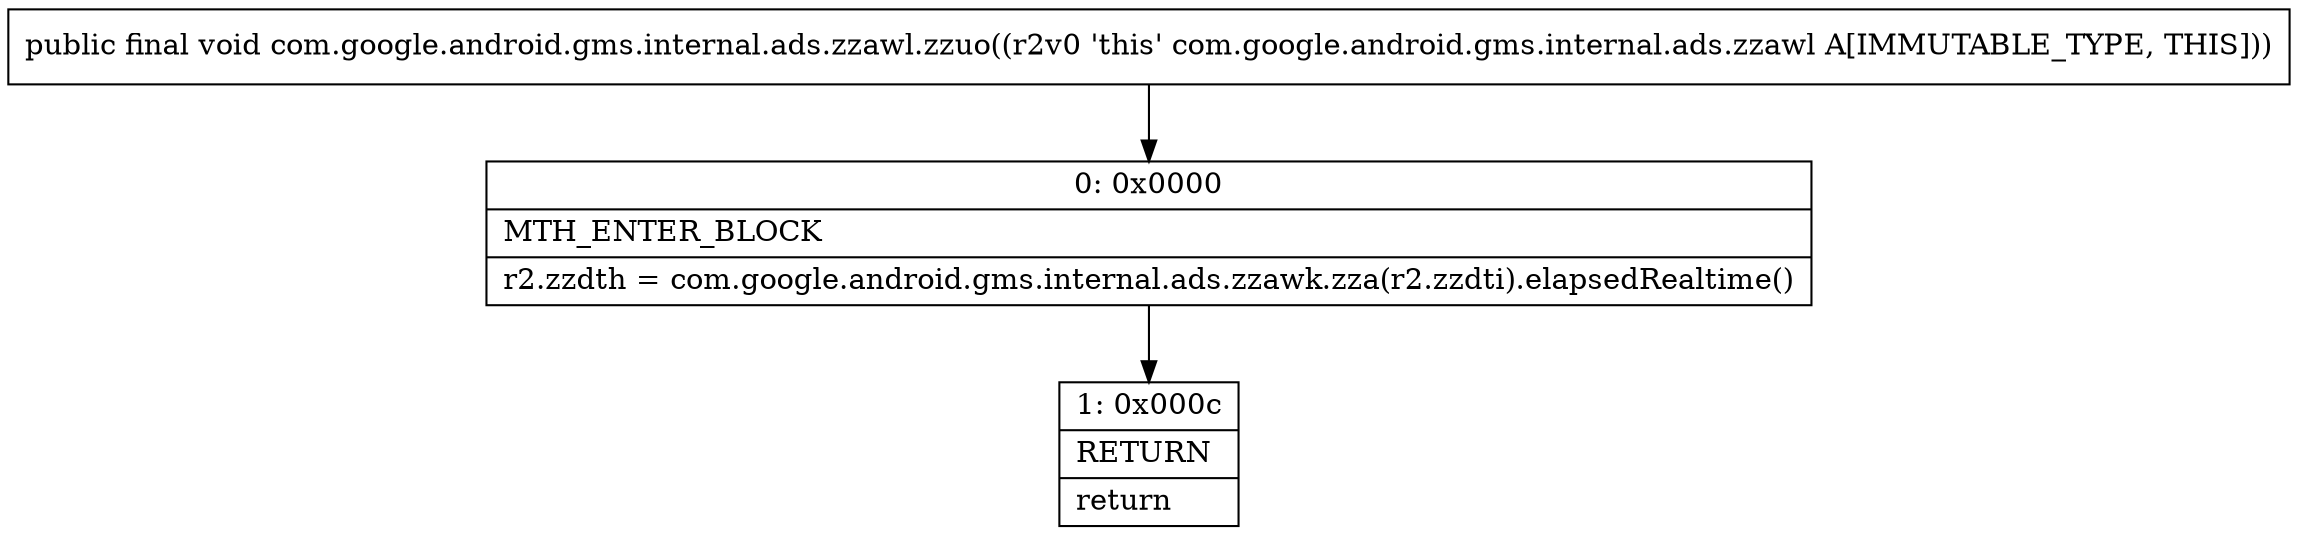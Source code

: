 digraph "CFG forcom.google.android.gms.internal.ads.zzawl.zzuo()V" {
Node_0 [shape=record,label="{0\:\ 0x0000|MTH_ENTER_BLOCK\l|r2.zzdth = com.google.android.gms.internal.ads.zzawk.zza(r2.zzdti).elapsedRealtime()\l}"];
Node_1 [shape=record,label="{1\:\ 0x000c|RETURN\l|return\l}"];
MethodNode[shape=record,label="{public final void com.google.android.gms.internal.ads.zzawl.zzuo((r2v0 'this' com.google.android.gms.internal.ads.zzawl A[IMMUTABLE_TYPE, THIS])) }"];
MethodNode -> Node_0;
Node_0 -> Node_1;
}

